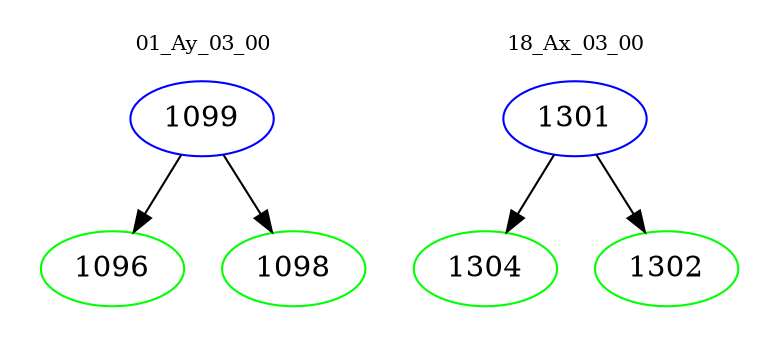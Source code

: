 digraph{
subgraph cluster_0 {
color = white
label = "01_Ay_03_00";
fontsize=10;
T0_1099 [label="1099", color="blue"]
T0_1099 -> T0_1096 [color="black"]
T0_1096 [label="1096", color="green"]
T0_1099 -> T0_1098 [color="black"]
T0_1098 [label="1098", color="green"]
}
subgraph cluster_1 {
color = white
label = "18_Ax_03_00";
fontsize=10;
T1_1301 [label="1301", color="blue"]
T1_1301 -> T1_1304 [color="black"]
T1_1304 [label="1304", color="green"]
T1_1301 -> T1_1302 [color="black"]
T1_1302 [label="1302", color="green"]
}
}
